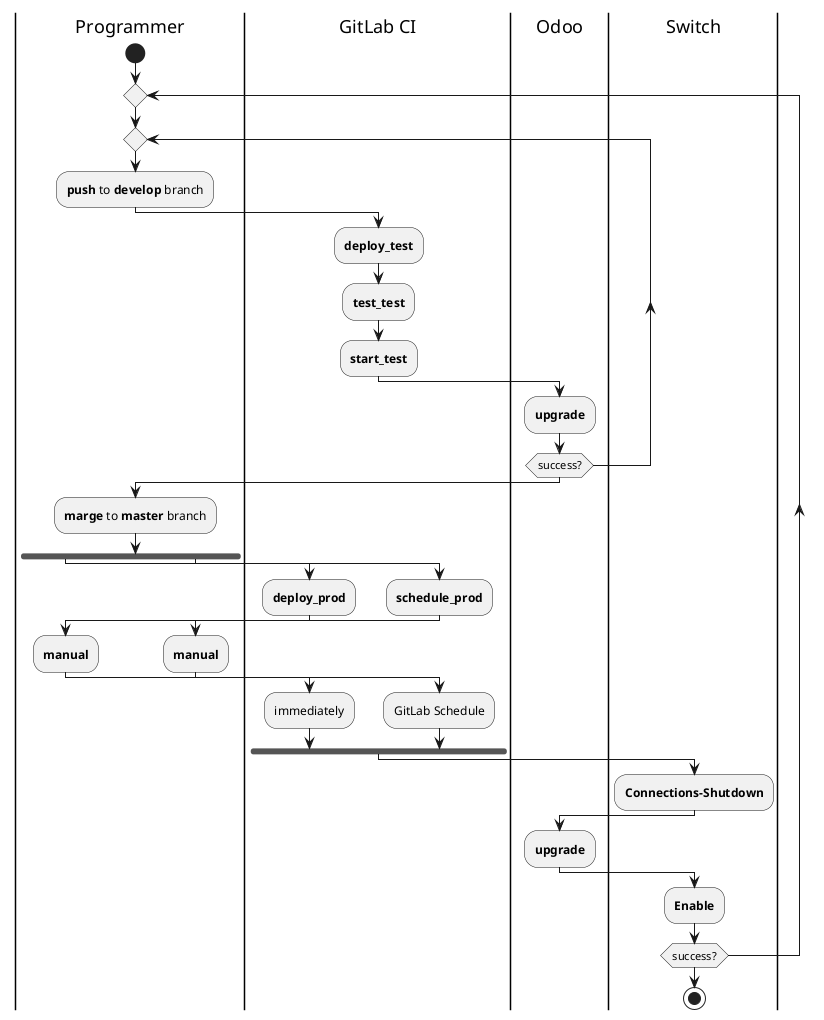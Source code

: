 @startuml
|Programmer|
start

repeat
    repeat
        :**push** to **develop** branch;
        |GitLab CI|
        :**deploy_test**;
        :**test_test**;
        :**start_test**;
        |Odoo|
        :**upgrade**;
    repeat while (success?)

    |Programmer|

    :**marge** to **master** branch;
    fork
        |GitLab CI|
        :**deploy_prod**;
        |Programmer|
        :**manual**;
        |GitLab CI|
        :immediately;
    fork again
        |GitLab CI|
        :**schedule_prod**;
        |Programmer|
        :**manual**;
        |GitLab CI|
        :GitLab Schedule;
    end fork

    | Switch |
    :**Connections-Shutdown**;
    |Odoo|
    :**upgrade**;
    | Switch |
    :**Enable**;

repeat while (success?)

stop
@enduml
